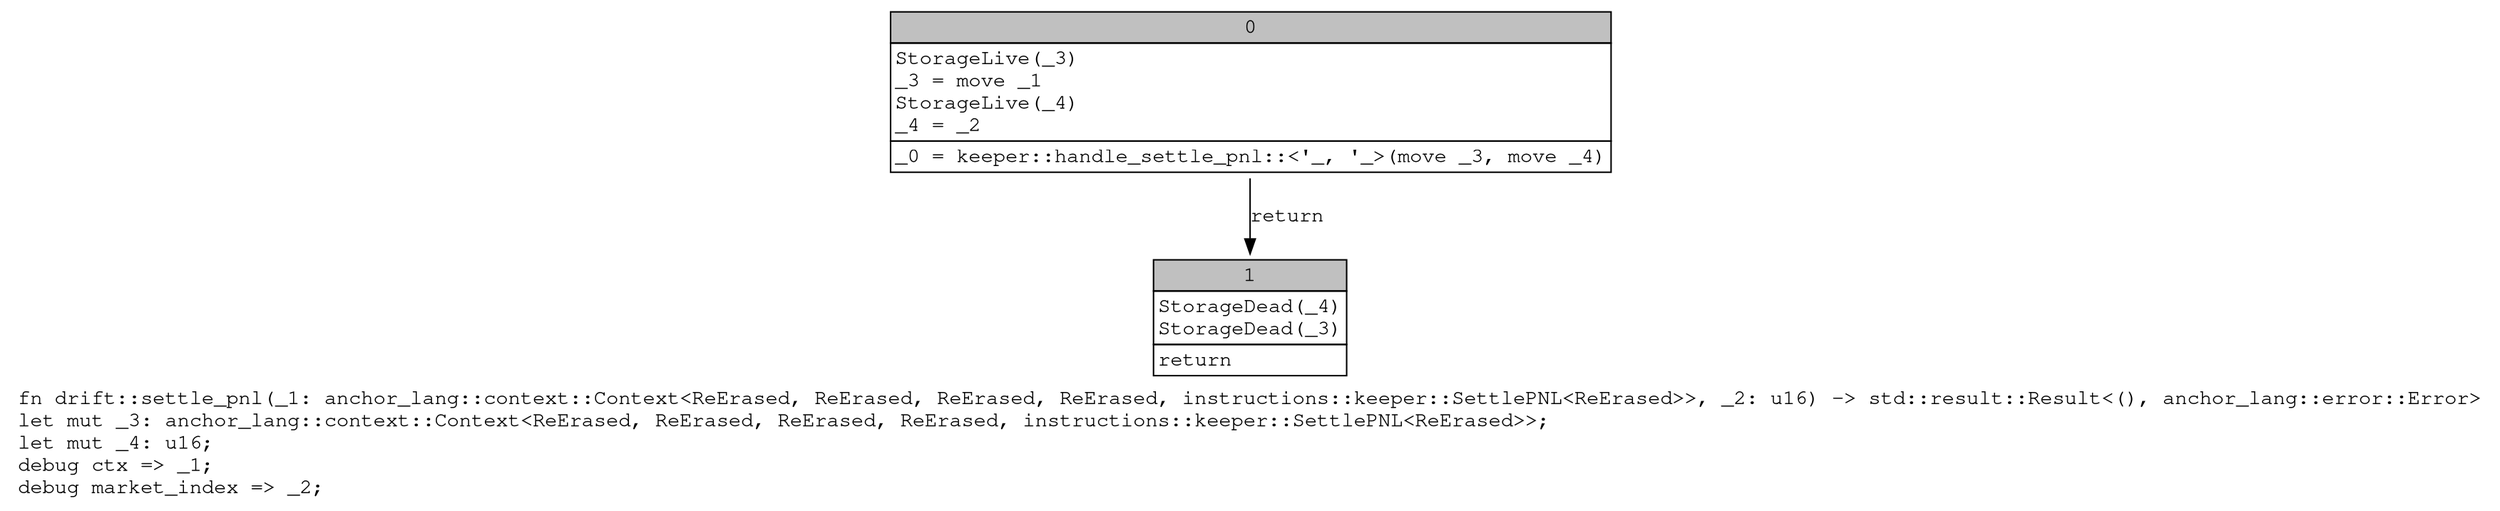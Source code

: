 digraph Mir_0_19921 {
    graph [fontname="Courier, monospace"];
    node [fontname="Courier, monospace"];
    edge [fontname="Courier, monospace"];
    label=<fn drift::settle_pnl(_1: anchor_lang::context::Context&lt;ReErased, ReErased, ReErased, ReErased, instructions::keeper::SettlePNL&lt;ReErased&gt;&gt;, _2: u16) -&gt; std::result::Result&lt;(), anchor_lang::error::Error&gt;<br align="left"/>let mut _3: anchor_lang::context::Context&lt;ReErased, ReErased, ReErased, ReErased, instructions::keeper::SettlePNL&lt;ReErased&gt;&gt;;<br align="left"/>let mut _4: u16;<br align="left"/>debug ctx =&gt; _1;<br align="left"/>debug market_index =&gt; _2;<br align="left"/>>;
    bb0__0_19921 [shape="none", label=<<table border="0" cellborder="1" cellspacing="0"><tr><td bgcolor="gray" align="center" colspan="1">0</td></tr><tr><td align="left" balign="left">StorageLive(_3)<br/>_3 = move _1<br/>StorageLive(_4)<br/>_4 = _2<br/></td></tr><tr><td align="left">_0 = keeper::handle_settle_pnl::&lt;'_, '_&gt;(move _3, move _4)</td></tr></table>>];
    bb1__0_19921 [shape="none", label=<<table border="0" cellborder="1" cellspacing="0"><tr><td bgcolor="gray" align="center" colspan="1">1</td></tr><tr><td align="left" balign="left">StorageDead(_4)<br/>StorageDead(_3)<br/></td></tr><tr><td align="left">return</td></tr></table>>];
    bb0__0_19921 -> bb1__0_19921 [label="return"];
}
